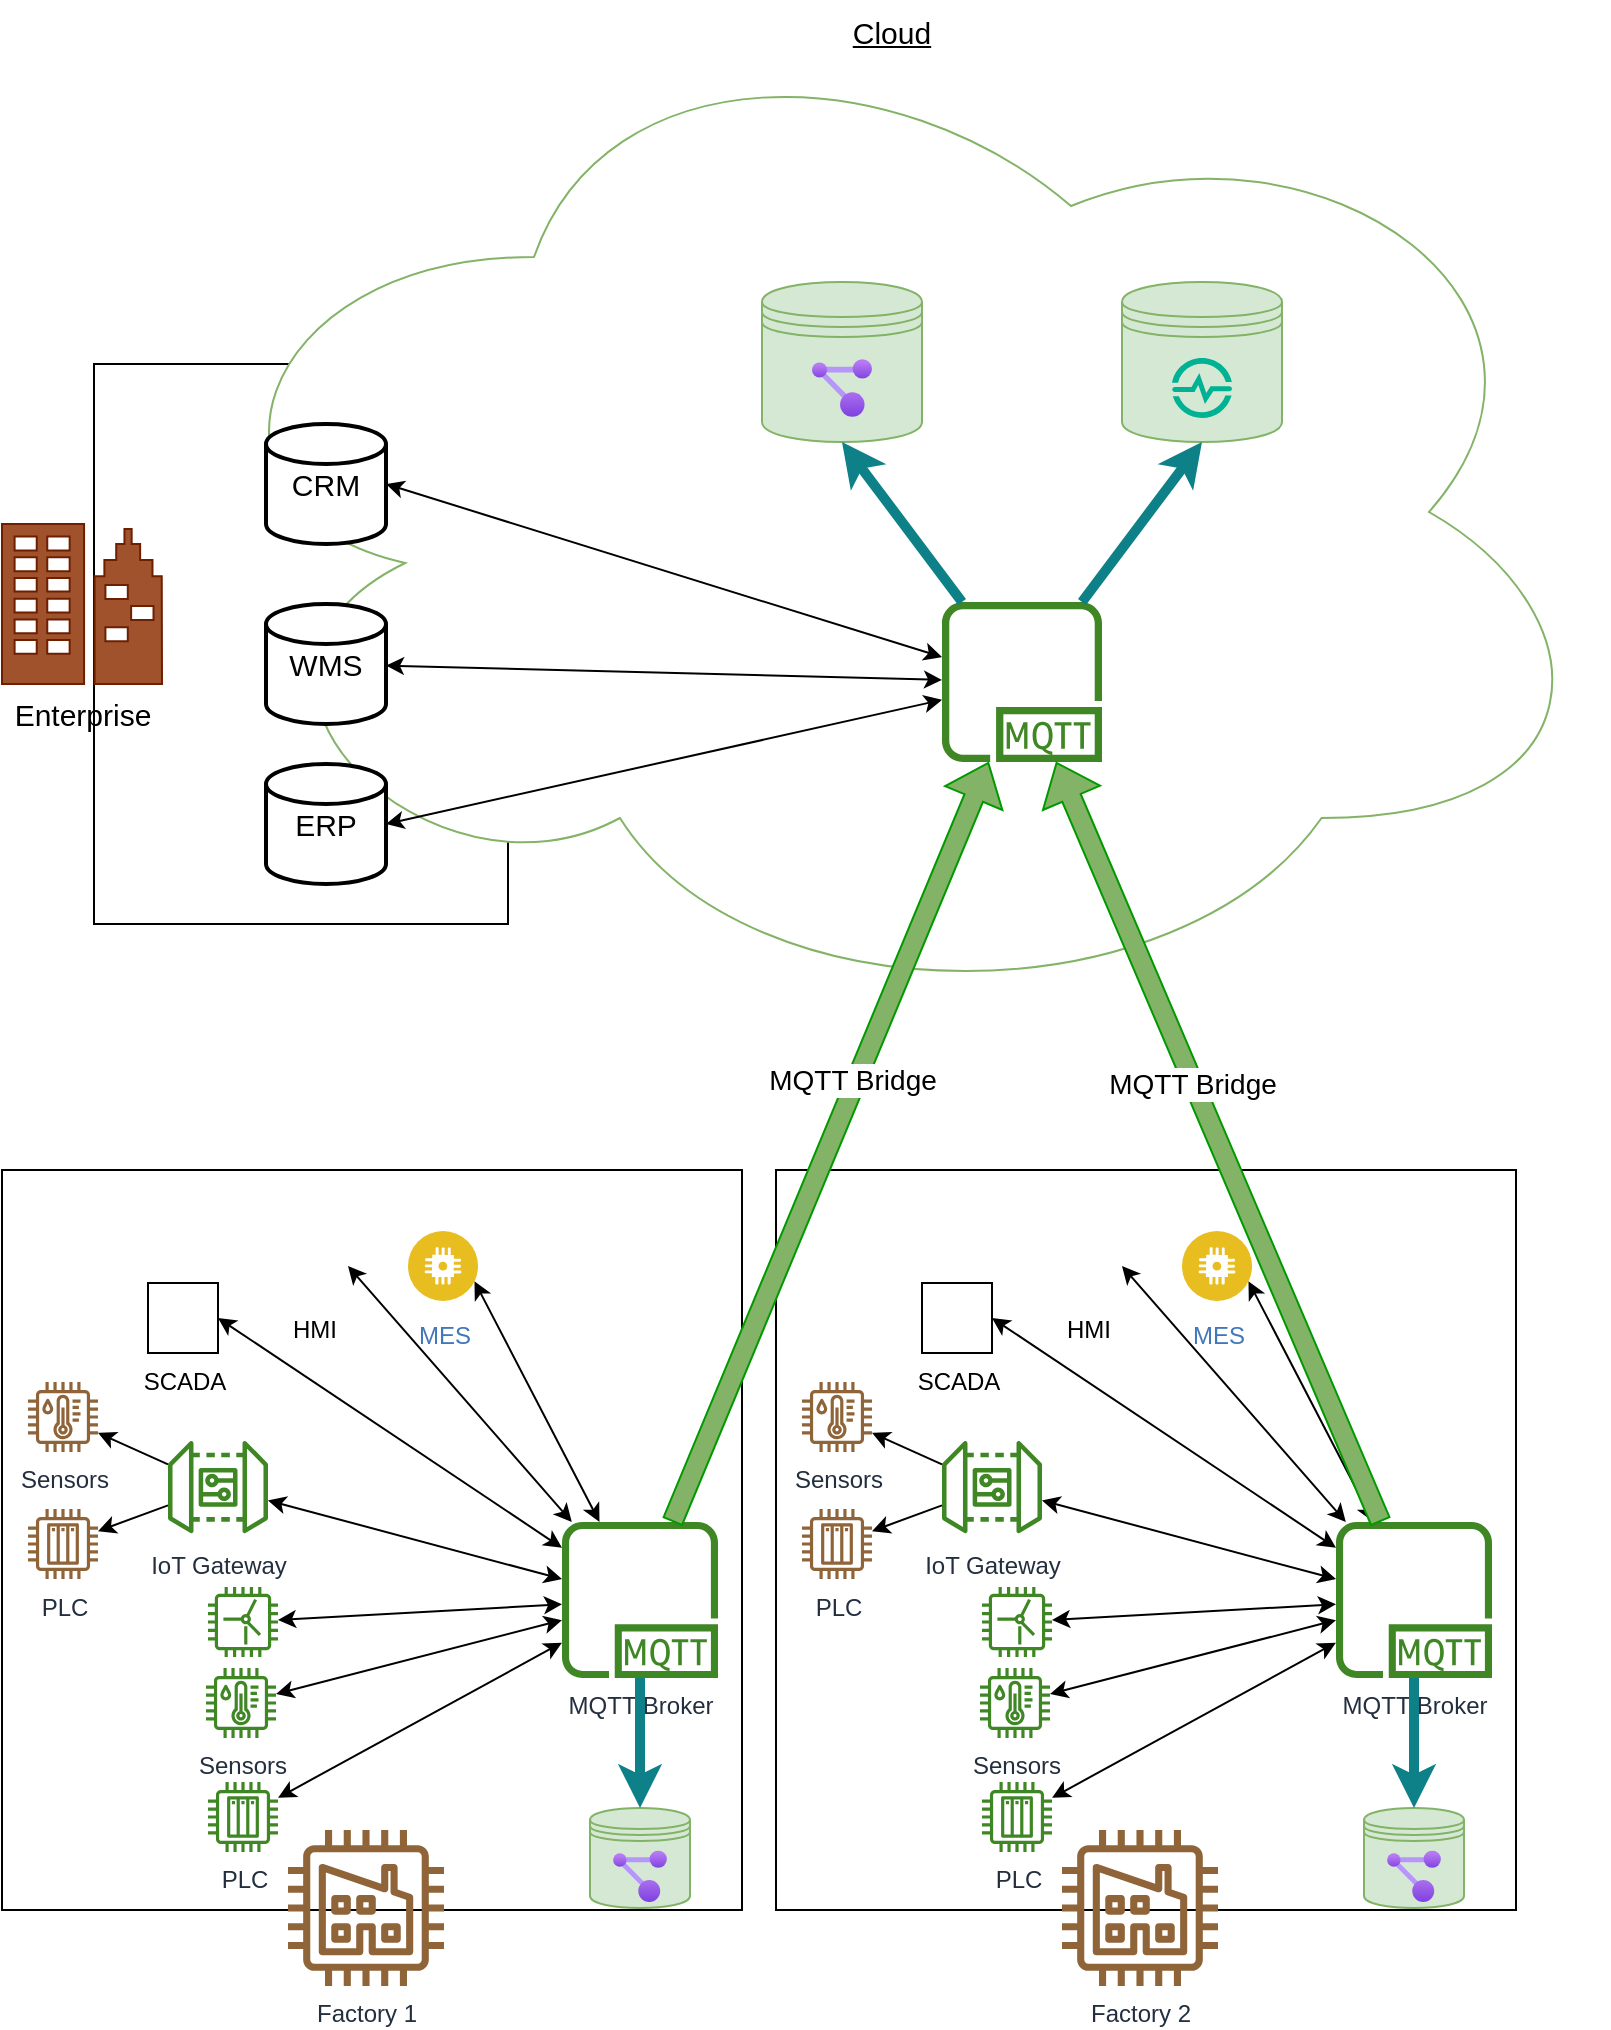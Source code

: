 <mxfile version="17.4.1" type="github">
  <diagram id="6-IwvoIAi5CxREMIh-6Z" name="Page-1">
    <mxGraphModel dx="3910" dy="2180" grid="1" gridSize="10" guides="1" tooltips="1" connect="1" arrows="1" fold="1" page="1" pageScale="1" pageWidth="827" pageHeight="1169" math="0" shadow="0">
      <root>
        <mxCell id="0" />
        <mxCell id="1" parent="0" />
        <mxCell id="7iNY9kYrvYGvYEZf-qSs-6" value="" style="whiteSpace=wrap;html=1;aspect=fixed;" parent="1" vertex="1">
          <mxGeometry x="17" y="674" width="370" height="370" as="geometry" />
        </mxCell>
        <mxCell id="7iNY9kYrvYGvYEZf-qSs-3" value="PLC" style="sketch=0;outlineConnect=0;fontColor=#232F3E;gradientColor=none;fillColor=#3F8624;strokeColor=none;dashed=0;verticalLabelPosition=bottom;verticalAlign=top;align=center;html=1;fontSize=12;fontStyle=0;aspect=fixed;pointerEvents=1;shape=mxgraph.aws4.iot_thing_plc;" parent="1" vertex="1">
          <mxGeometry x="120" y="980" width="35" height="35" as="geometry" />
        </mxCell>
        <mxCell id="7iNY9kYrvYGvYEZf-qSs-4" value="Sensors&lt;br&gt;" style="sketch=0;outlineConnect=0;fontColor=#232F3E;gradientColor=none;fillColor=#3F8624;strokeColor=none;dashed=0;verticalLabelPosition=bottom;verticalAlign=top;align=center;html=1;fontSize=12;fontStyle=0;aspect=fixed;pointerEvents=1;shape=mxgraph.aws4.iot_thing_temperature_humidity_sensor;" parent="1" vertex="1">
          <mxGeometry x="119" y="923" width="35" height="35" as="geometry" />
        </mxCell>
        <mxCell id="7iNY9kYrvYGvYEZf-qSs-5" value="Factory 1" style="sketch=0;outlineConnect=0;fontColor=#232F3E;gradientColor=none;fillColor=#8F6439;strokeColor=none;dashed=0;verticalLabelPosition=bottom;verticalAlign=top;align=center;html=1;fontSize=12;fontStyle=0;aspect=fixed;pointerEvents=1;shape=mxgraph.aws4.factory;" parent="1" vertex="1">
          <mxGeometry x="160" y="1004" width="78" height="78" as="geometry" />
        </mxCell>
        <mxCell id="7iNY9kYrvYGvYEZf-qSs-9" value="IoT Gateway" style="sketch=0;outlineConnect=0;fontColor=#232F3E;gradientColor=none;fillColor=#3F8624;strokeColor=none;dashed=0;verticalLabelPosition=bottom;verticalAlign=top;align=center;html=1;fontSize=12;fontStyle=0;aspect=fixed;pointerEvents=1;shape=mxgraph.aws4.iot_device_gateway;" parent="1" vertex="1">
          <mxGeometry x="100" y="807.5" width="50" height="50" as="geometry" />
        </mxCell>
        <mxCell id="7iNY9kYrvYGvYEZf-qSs-10" value="" style="sketch=0;outlineConnect=0;fontColor=#232F3E;gradientColor=none;fillColor=#3F8624;strokeColor=none;dashed=0;verticalLabelPosition=bottom;verticalAlign=top;align=center;html=1;fontSize=12;fontStyle=0;aspect=fixed;pointerEvents=1;shape=mxgraph.aws4.windfarm;" parent="1" vertex="1">
          <mxGeometry x="120" y="882.5" width="35" height="35" as="geometry" />
        </mxCell>
        <mxCell id="7iNY9kYrvYGvYEZf-qSs-11" value="PLC" style="sketch=0;outlineConnect=0;fontColor=#232F3E;gradientColor=none;fillColor=#8F6439;strokeColor=none;dashed=0;verticalLabelPosition=bottom;verticalAlign=top;align=center;html=1;fontSize=12;fontStyle=0;aspect=fixed;pointerEvents=1;shape=mxgraph.aws4.iot_thing_plc;" parent="1" vertex="1">
          <mxGeometry x="30" y="843.5" width="35" height="35" as="geometry" />
        </mxCell>
        <mxCell id="7iNY9kYrvYGvYEZf-qSs-12" value="Sensors&lt;br&gt;" style="sketch=0;outlineConnect=0;fontColor=#232F3E;gradientColor=none;fillColor=#8F6439;strokeColor=none;dashed=0;verticalLabelPosition=bottom;verticalAlign=top;align=center;html=1;fontSize=12;fontStyle=0;aspect=fixed;pointerEvents=1;shape=mxgraph.aws4.iot_thing_temperature_humidity_sensor;" parent="1" vertex="1">
          <mxGeometry x="30" y="780" width="35" height="35" as="geometry" />
        </mxCell>
        <mxCell id="7iNY9kYrvYGvYEZf-qSs-14" value="" style="endArrow=classic;startArrow=classic;html=1;rounded=0;" parent="1" source="7iNY9kYrvYGvYEZf-qSs-4" target="7iNY9kYrvYGvYEZf-qSs-1" edge="1">
          <mxGeometry width="50" height="50" relative="1" as="geometry">
            <mxPoint x="166" y="978" as="sourcePoint" />
            <mxPoint x="216" y="928" as="targetPoint" />
          </mxGeometry>
        </mxCell>
        <mxCell id="7iNY9kYrvYGvYEZf-qSs-15" value="" style="endArrow=classic;html=1;rounded=0;startArrow=classic;startFill=1;" parent="1" source="7iNY9kYrvYGvYEZf-qSs-1" target="7iNY9kYrvYGvYEZf-qSs-10" edge="1">
          <mxGeometry width="50" height="50" relative="1" as="geometry">
            <mxPoint x="366" y="940" as="sourcePoint" />
            <mxPoint x="416" y="890" as="targetPoint" />
          </mxGeometry>
        </mxCell>
        <mxCell id="7iNY9kYrvYGvYEZf-qSs-17" value="" style="endArrow=classic;html=1;rounded=0;" parent="1" source="7iNY9kYrvYGvYEZf-qSs-9" target="7iNY9kYrvYGvYEZf-qSs-11" edge="1">
          <mxGeometry width="50" height="50" relative="1" as="geometry">
            <mxPoint x="156" y="950" as="sourcePoint" />
            <mxPoint x="206" y="900" as="targetPoint" />
          </mxGeometry>
        </mxCell>
        <mxCell id="7iNY9kYrvYGvYEZf-qSs-18" value="" style="endArrow=classic;html=1;rounded=0;" parent="1" source="7iNY9kYrvYGvYEZf-qSs-9" target="7iNY9kYrvYGvYEZf-qSs-12" edge="1">
          <mxGeometry width="50" height="50" relative="1" as="geometry">
            <mxPoint x="170" y="791.084" as="sourcePoint" />
            <mxPoint x="81" y="812.741" as="targetPoint" />
          </mxGeometry>
        </mxCell>
        <mxCell id="7iNY9kYrvYGvYEZf-qSs-20" value="" style="endArrow=classic;html=1;rounded=0;startArrow=classic;startFill=1;" parent="1" source="7iNY9kYrvYGvYEZf-qSs-1" target="7iNY9kYrvYGvYEZf-qSs-9" edge="1">
          <mxGeometry width="50" height="50" relative="1" as="geometry">
            <mxPoint x="376" y="950" as="sourcePoint" />
            <mxPoint x="426" y="900" as="targetPoint" />
          </mxGeometry>
        </mxCell>
        <mxCell id="7iNY9kYrvYGvYEZf-qSs-21" value="" style="endArrow=classic;startArrow=classic;html=1;rounded=0;" parent="1" source="7iNY9kYrvYGvYEZf-qSs-3" target="7iNY9kYrvYGvYEZf-qSs-1" edge="1">
          <mxGeometry width="50" height="50" relative="1" as="geometry">
            <mxPoint x="81" y="953.863" as="sourcePoint" />
            <mxPoint x="306" y="907.105" as="targetPoint" />
          </mxGeometry>
        </mxCell>
        <mxCell id="7iNY9kYrvYGvYEZf-qSs-23" value="" style="group" parent="1" vertex="1" connectable="0">
          <mxGeometry x="297" y="850" width="78" height="193" as="geometry" />
        </mxCell>
        <mxCell id="7iNY9kYrvYGvYEZf-qSs-1" value="MQTT Broker" style="sketch=0;outlineConnect=0;fontColor=#232F3E;gradientColor=none;fillColor=#3F8624;strokeColor=none;dashed=0;verticalLabelPosition=bottom;verticalAlign=top;align=center;html=1;fontSize=12;fontStyle=0;aspect=fixed;pointerEvents=1;shape=mxgraph.aws4.mqtt_protocol;" parent="7iNY9kYrvYGvYEZf-qSs-23" vertex="1">
          <mxGeometry width="78" height="78" as="geometry" />
        </mxCell>
        <mxCell id="7iNY9kYrvYGvYEZf-qSs-8" value="" style="shape=datastore;whiteSpace=wrap;html=1;fillColor=#d5e8d4;strokeColor=#82b366;" parent="7iNY9kYrvYGvYEZf-qSs-23" vertex="1">
          <mxGeometry x="14" y="143" width="50" height="50" as="geometry" />
        </mxCell>
        <mxCell id="7iNY9kYrvYGvYEZf-qSs-7" value="" style="aspect=fixed;html=1;points=[];align=center;image;fontSize=12;image=img/lib/azure2/management_governance/Resource_Graph_Explorer.svg;imageBackground=none;" parent="7iNY9kYrvYGvYEZf-qSs-23" vertex="1">
          <mxGeometry x="25.5" y="164.21" width="27" height="25.79" as="geometry" />
        </mxCell>
        <mxCell id="7iNY9kYrvYGvYEZf-qSs-22" value="" style="endArrow=classic;html=1;rounded=0;entryX=0.5;entryY=0;entryDx=0;entryDy=0;fillColor=#b0e3e6;strokeColor=#0e8088;strokeWidth=5;" parent="7iNY9kYrvYGvYEZf-qSs-23" source="7iNY9kYrvYGvYEZf-qSs-1" target="7iNY9kYrvYGvYEZf-qSs-8" edge="1">
          <mxGeometry width="50" height="50" relative="1" as="geometry">
            <mxPoint x="270" y="470" as="sourcePoint" />
            <mxPoint x="320" y="420" as="targetPoint" />
          </mxGeometry>
        </mxCell>
        <mxCell id="7iNY9kYrvYGvYEZf-qSs-67" value="MES" style="aspect=fixed;perimeter=ellipsePerimeter;html=1;align=center;shadow=0;dashed=0;fontColor=#4277BB;labelBackgroundColor=#ffffff;fontSize=12;spacingTop=3;image;image=img/lib/ibm/applications/iot_application.svg;fillColor=#8F6439;" parent="1" vertex="1">
          <mxGeometry x="220" y="704.5" width="35" height="35" as="geometry" />
        </mxCell>
        <mxCell id="7iNY9kYrvYGvYEZf-qSs-68" value="HMI" style="shape=image;html=1;verticalAlign=top;verticalLabelPosition=bottom;labelBackgroundColor=#ffffff;imageAspect=0;aspect=fixed;image=https://cdn0.iconfinder.com/data/icons/apple-apps/100/Apple_Stock-128.png;fillColor=#8F6439;" parent="1" vertex="1">
          <mxGeometry x="155" y="704.5" width="35" height="35" as="geometry" />
        </mxCell>
        <mxCell id="7iNY9kYrvYGvYEZf-qSs-69" value="" style="endArrow=classic;html=1;rounded=0;startArrow=classic;startFill=1;entryX=1;entryY=0.5;entryDx=0;entryDy=0;" parent="1" source="7iNY9kYrvYGvYEZf-qSs-1" target="7iNY9kYrvYGvYEZf-qSs-68" edge="1">
          <mxGeometry width="50" height="50" relative="1" as="geometry">
            <mxPoint x="307" y="869.556" as="sourcePoint" />
            <mxPoint x="220" y="803.874" as="targetPoint" />
          </mxGeometry>
        </mxCell>
        <mxCell id="7iNY9kYrvYGvYEZf-qSs-70" value="" style="endArrow=classic;html=1;rounded=0;startArrow=classic;startFill=1;entryX=1;entryY=0.75;entryDx=0;entryDy=0;" parent="1" source="7iNY9kYrvYGvYEZf-qSs-1" target="7iNY9kYrvYGvYEZf-qSs-67" edge="1">
          <mxGeometry width="50" height="50" relative="1" as="geometry">
            <mxPoint x="330.285" y="860" as="sourcePoint" />
            <mxPoint x="284.551" y="746.5" as="targetPoint" />
          </mxGeometry>
        </mxCell>
        <mxCell id="7iNY9kYrvYGvYEZf-qSs-75" value="SCADA" style="shape=image;html=1;verticalAlign=top;verticalLabelPosition=bottom;labelBackgroundColor=#ffffff;imageAspect=0;aspect=fixed;image=https://cdn4.iconfinder.com/data/icons/essential-part-5/32/491-Control-128.png;fillColor=#8F6439;imageBackground=default;imageBorder=default;" parent="1" vertex="1">
          <mxGeometry x="90" y="730.5" width="35" height="35" as="geometry" />
        </mxCell>
        <mxCell id="7iNY9kYrvYGvYEZf-qSs-77" value="" style="endArrow=classic;html=1;rounded=0;startArrow=classic;startFill=1;entryX=1;entryY=0.5;entryDx=0;entryDy=0;" parent="1" source="7iNY9kYrvYGvYEZf-qSs-1" target="7iNY9kYrvYGvYEZf-qSs-75" edge="1">
          <mxGeometry width="50" height="50" relative="1" as="geometry">
            <mxPoint x="312.799" y="860" as="sourcePoint" />
            <mxPoint x="200" y="727.5" as="targetPoint" />
          </mxGeometry>
        </mxCell>
        <mxCell id="7iNY9kYrvYGvYEZf-qSs-79" value="" style="whiteSpace=wrap;html=1;aspect=fixed;" parent="1" vertex="1">
          <mxGeometry x="404" y="674" width="370" height="370" as="geometry" />
        </mxCell>
        <mxCell id="7iNY9kYrvYGvYEZf-qSs-80" value="PLC" style="sketch=0;outlineConnect=0;fontColor=#232F3E;gradientColor=none;fillColor=#3F8624;strokeColor=none;dashed=0;verticalLabelPosition=bottom;verticalAlign=top;align=center;html=1;fontSize=12;fontStyle=0;aspect=fixed;pointerEvents=1;shape=mxgraph.aws4.iot_thing_plc;" parent="1" vertex="1">
          <mxGeometry x="507" y="980" width="35" height="35" as="geometry" />
        </mxCell>
        <mxCell id="7iNY9kYrvYGvYEZf-qSs-81" value="Sensors&lt;br&gt;" style="sketch=0;outlineConnect=0;fontColor=#232F3E;gradientColor=none;fillColor=#3F8624;strokeColor=none;dashed=0;verticalLabelPosition=bottom;verticalAlign=top;align=center;html=1;fontSize=12;fontStyle=0;aspect=fixed;pointerEvents=1;shape=mxgraph.aws4.iot_thing_temperature_humidity_sensor;" parent="1" vertex="1">
          <mxGeometry x="506" y="923" width="35" height="35" as="geometry" />
        </mxCell>
        <mxCell id="7iNY9kYrvYGvYEZf-qSs-82" value="Factory 2" style="sketch=0;outlineConnect=0;fontColor=#232F3E;gradientColor=none;fillColor=#8F6439;strokeColor=none;dashed=0;verticalLabelPosition=bottom;verticalAlign=top;align=center;html=1;fontSize=12;fontStyle=0;aspect=fixed;pointerEvents=1;shape=mxgraph.aws4.factory;" parent="1" vertex="1">
          <mxGeometry x="547" y="1004" width="78" height="78" as="geometry" />
        </mxCell>
        <mxCell id="7iNY9kYrvYGvYEZf-qSs-83" value="IoT Gateway" style="sketch=0;outlineConnect=0;fontColor=#232F3E;gradientColor=none;fillColor=#3F8624;strokeColor=none;dashed=0;verticalLabelPosition=bottom;verticalAlign=top;align=center;html=1;fontSize=12;fontStyle=0;aspect=fixed;pointerEvents=1;shape=mxgraph.aws4.iot_device_gateway;" parent="1" vertex="1">
          <mxGeometry x="487" y="807.5" width="50" height="50" as="geometry" />
        </mxCell>
        <mxCell id="7iNY9kYrvYGvYEZf-qSs-84" value="" style="sketch=0;outlineConnect=0;fontColor=#232F3E;gradientColor=none;fillColor=#3F8624;strokeColor=none;dashed=0;verticalLabelPosition=bottom;verticalAlign=top;align=center;html=1;fontSize=12;fontStyle=0;aspect=fixed;pointerEvents=1;shape=mxgraph.aws4.windfarm;" parent="1" vertex="1">
          <mxGeometry x="507" y="882.5" width="35" height="35" as="geometry" />
        </mxCell>
        <mxCell id="7iNY9kYrvYGvYEZf-qSs-85" value="PLC" style="sketch=0;outlineConnect=0;fontColor=#232F3E;gradientColor=none;fillColor=#8F6439;strokeColor=none;dashed=0;verticalLabelPosition=bottom;verticalAlign=top;align=center;html=1;fontSize=12;fontStyle=0;aspect=fixed;pointerEvents=1;shape=mxgraph.aws4.iot_thing_plc;" parent="1" vertex="1">
          <mxGeometry x="417" y="843.5" width="35" height="35" as="geometry" />
        </mxCell>
        <mxCell id="7iNY9kYrvYGvYEZf-qSs-86" value="Sensors&lt;br&gt;" style="sketch=0;outlineConnect=0;fontColor=#232F3E;gradientColor=none;fillColor=#8F6439;strokeColor=none;dashed=0;verticalLabelPosition=bottom;verticalAlign=top;align=center;html=1;fontSize=12;fontStyle=0;aspect=fixed;pointerEvents=1;shape=mxgraph.aws4.iot_thing_temperature_humidity_sensor;" parent="1" vertex="1">
          <mxGeometry x="417" y="780" width="35" height="35" as="geometry" />
        </mxCell>
        <mxCell id="7iNY9kYrvYGvYEZf-qSs-87" value="" style="endArrow=classic;startArrow=classic;html=1;rounded=0;" parent="1" source="7iNY9kYrvYGvYEZf-qSs-81" target="7iNY9kYrvYGvYEZf-qSs-94" edge="1">
          <mxGeometry width="50" height="50" relative="1" as="geometry">
            <mxPoint x="553" y="978" as="sourcePoint" />
            <mxPoint x="603" y="928" as="targetPoint" />
          </mxGeometry>
        </mxCell>
        <mxCell id="7iNY9kYrvYGvYEZf-qSs-88" value="" style="endArrow=classic;html=1;rounded=0;startArrow=classic;startFill=1;" parent="1" source="7iNY9kYrvYGvYEZf-qSs-94" target="7iNY9kYrvYGvYEZf-qSs-84" edge="1">
          <mxGeometry width="50" height="50" relative="1" as="geometry">
            <mxPoint x="753" y="940" as="sourcePoint" />
            <mxPoint x="803" y="890" as="targetPoint" />
          </mxGeometry>
        </mxCell>
        <mxCell id="7iNY9kYrvYGvYEZf-qSs-89" value="" style="endArrow=classic;html=1;rounded=0;" parent="1" source="7iNY9kYrvYGvYEZf-qSs-83" target="7iNY9kYrvYGvYEZf-qSs-85" edge="1">
          <mxGeometry width="50" height="50" relative="1" as="geometry">
            <mxPoint x="543" y="950" as="sourcePoint" />
            <mxPoint x="593" y="900" as="targetPoint" />
          </mxGeometry>
        </mxCell>
        <mxCell id="7iNY9kYrvYGvYEZf-qSs-90" value="" style="endArrow=classic;html=1;rounded=0;" parent="1" source="7iNY9kYrvYGvYEZf-qSs-83" target="7iNY9kYrvYGvYEZf-qSs-86" edge="1">
          <mxGeometry width="50" height="50" relative="1" as="geometry">
            <mxPoint x="557" y="791.084" as="sourcePoint" />
            <mxPoint x="468" y="812.741" as="targetPoint" />
          </mxGeometry>
        </mxCell>
        <mxCell id="7iNY9kYrvYGvYEZf-qSs-91" value="" style="endArrow=classic;html=1;rounded=0;startArrow=classic;startFill=1;" parent="1" source="7iNY9kYrvYGvYEZf-qSs-94" target="7iNY9kYrvYGvYEZf-qSs-83" edge="1">
          <mxGeometry width="50" height="50" relative="1" as="geometry">
            <mxPoint x="763" y="950" as="sourcePoint" />
            <mxPoint x="813" y="900" as="targetPoint" />
          </mxGeometry>
        </mxCell>
        <mxCell id="7iNY9kYrvYGvYEZf-qSs-92" value="" style="endArrow=classic;startArrow=classic;html=1;rounded=0;" parent="1" source="7iNY9kYrvYGvYEZf-qSs-80" target="7iNY9kYrvYGvYEZf-qSs-94" edge="1">
          <mxGeometry width="50" height="50" relative="1" as="geometry">
            <mxPoint x="468" y="953.863" as="sourcePoint" />
            <mxPoint x="693" y="907.105" as="targetPoint" />
          </mxGeometry>
        </mxCell>
        <mxCell id="7iNY9kYrvYGvYEZf-qSs-93" value="" style="group" parent="1" vertex="1" connectable="0">
          <mxGeometry x="684" y="850" width="78" height="193" as="geometry" />
        </mxCell>
        <mxCell id="7iNY9kYrvYGvYEZf-qSs-94" value="MQTT Broker" style="sketch=0;outlineConnect=0;fontColor=#232F3E;gradientColor=none;fillColor=#3F8624;strokeColor=none;dashed=0;verticalLabelPosition=bottom;verticalAlign=top;align=center;html=1;fontSize=12;fontStyle=0;aspect=fixed;pointerEvents=1;shape=mxgraph.aws4.mqtt_protocol;" parent="7iNY9kYrvYGvYEZf-qSs-93" vertex="1">
          <mxGeometry width="78" height="78" as="geometry" />
        </mxCell>
        <mxCell id="7iNY9kYrvYGvYEZf-qSs-95" value="" style="shape=datastore;whiteSpace=wrap;html=1;fillColor=#d5e8d4;strokeColor=#82b366;" parent="7iNY9kYrvYGvYEZf-qSs-93" vertex="1">
          <mxGeometry x="14" y="143" width="50" height="50" as="geometry" />
        </mxCell>
        <mxCell id="7iNY9kYrvYGvYEZf-qSs-96" value="" style="aspect=fixed;html=1;points=[];align=center;image;fontSize=12;image=img/lib/azure2/management_governance/Resource_Graph_Explorer.svg;imageBackground=none;" parent="7iNY9kYrvYGvYEZf-qSs-93" vertex="1">
          <mxGeometry x="25.5" y="164.21" width="27" height="25.79" as="geometry" />
        </mxCell>
        <mxCell id="7iNY9kYrvYGvYEZf-qSs-97" value="" style="endArrow=classic;html=1;rounded=0;entryX=0.5;entryY=0;entryDx=0;entryDy=0;fillColor=#b0e3e6;strokeColor=#0e8088;strokeWidth=5;" parent="7iNY9kYrvYGvYEZf-qSs-93" source="7iNY9kYrvYGvYEZf-qSs-94" target="7iNY9kYrvYGvYEZf-qSs-95" edge="1">
          <mxGeometry width="50" height="50" relative="1" as="geometry">
            <mxPoint x="270" y="470" as="sourcePoint" />
            <mxPoint x="320" y="420" as="targetPoint" />
          </mxGeometry>
        </mxCell>
        <mxCell id="7iNY9kYrvYGvYEZf-qSs-98" value="MES" style="aspect=fixed;perimeter=ellipsePerimeter;html=1;align=center;shadow=0;dashed=0;fontColor=#4277BB;labelBackgroundColor=#ffffff;fontSize=12;spacingTop=3;image;image=img/lib/ibm/applications/iot_application.svg;fillColor=#8F6439;" parent="1" vertex="1">
          <mxGeometry x="607" y="704.5" width="35" height="35" as="geometry" />
        </mxCell>
        <mxCell id="7iNY9kYrvYGvYEZf-qSs-99" value="HMI" style="shape=image;html=1;verticalAlign=top;verticalLabelPosition=bottom;labelBackgroundColor=#ffffff;imageAspect=0;aspect=fixed;image=https://cdn0.iconfinder.com/data/icons/apple-apps/100/Apple_Stock-128.png;fillColor=#8F6439;" parent="1" vertex="1">
          <mxGeometry x="542" y="704.5" width="35" height="35" as="geometry" />
        </mxCell>
        <mxCell id="7iNY9kYrvYGvYEZf-qSs-100" value="" style="endArrow=classic;html=1;rounded=0;startArrow=classic;startFill=1;entryX=1;entryY=0.5;entryDx=0;entryDy=0;" parent="1" source="7iNY9kYrvYGvYEZf-qSs-94" target="7iNY9kYrvYGvYEZf-qSs-99" edge="1">
          <mxGeometry width="50" height="50" relative="1" as="geometry">
            <mxPoint x="694" y="869.556" as="sourcePoint" />
            <mxPoint x="607" y="803.874" as="targetPoint" />
          </mxGeometry>
        </mxCell>
        <mxCell id="7iNY9kYrvYGvYEZf-qSs-101" value="" style="endArrow=classic;html=1;rounded=0;startArrow=classic;startFill=1;entryX=1;entryY=0.75;entryDx=0;entryDy=0;" parent="1" source="7iNY9kYrvYGvYEZf-qSs-94" target="7iNY9kYrvYGvYEZf-qSs-98" edge="1">
          <mxGeometry width="50" height="50" relative="1" as="geometry">
            <mxPoint x="717.285" y="860" as="sourcePoint" />
            <mxPoint x="671.551" y="746.5" as="targetPoint" />
          </mxGeometry>
        </mxCell>
        <mxCell id="7iNY9kYrvYGvYEZf-qSs-102" value="SCADA" style="shape=image;html=1;verticalAlign=top;verticalLabelPosition=bottom;labelBackgroundColor=#ffffff;imageAspect=0;aspect=fixed;image=https://cdn4.iconfinder.com/data/icons/essential-part-5/32/491-Control-128.png;fillColor=#8F6439;imageBackground=default;imageBorder=default;" parent="1" vertex="1">
          <mxGeometry x="477" y="730.5" width="35" height="35" as="geometry" />
        </mxCell>
        <mxCell id="7iNY9kYrvYGvYEZf-qSs-103" value="" style="endArrow=classic;html=1;rounded=0;startArrow=classic;startFill=1;entryX=1;entryY=0.5;entryDx=0;entryDy=0;" parent="1" source="7iNY9kYrvYGvYEZf-qSs-94" target="7iNY9kYrvYGvYEZf-qSs-102" edge="1">
          <mxGeometry width="50" height="50" relative="1" as="geometry">
            <mxPoint x="699.799" y="860" as="sourcePoint" />
            <mxPoint x="587" y="727.5" as="targetPoint" />
          </mxGeometry>
        </mxCell>
        <mxCell id="NwEzKCAPOVp2HRH8iraB-2" value="" style="whiteSpace=wrap;html=1;" vertex="1" parent="1">
          <mxGeometry x="63" y="271" width="207" height="280" as="geometry" />
        </mxCell>
        <mxCell id="NwEzKCAPOVp2HRH8iraB-1" value="&lt;font color=&quot;#000000&quot; style=&quot;font-size: 15px&quot;&gt;Enterprise&lt;/font&gt;" style="verticalLabelPosition=bottom;html=1;verticalAlign=top;align=center;strokeColor=#6D1F00;fillColor=#a0522d;shape=mxgraph.azure.enterprise;pointerEvents=1;fontColor=#ffffff;" vertex="1" parent="1">
          <mxGeometry x="17" y="351" width="80" height="80" as="geometry" />
        </mxCell>
        <mxCell id="NwEzKCAPOVp2HRH8iraB-6" value="&lt;u&gt;&lt;font style=&quot;font-size: 15px&quot;&gt;Cloud&lt;/font&gt;&lt;/u&gt;" style="ellipse;shape=cloud;whiteSpace=wrap;html=1;fontSize=15;fontColor=#000000;strokeColor=#82B366;verticalAlign=top;" vertex="1" parent="1">
          <mxGeometry x="104" y="90" width="716" height="510" as="geometry" />
        </mxCell>
        <mxCell id="NwEzKCAPOVp2HRH8iraB-3" value="CRM" style="strokeWidth=2;html=1;shape=mxgraph.flowchart.database;whiteSpace=wrap;fontSize=15;fontColor=#000000;" vertex="1" parent="1">
          <mxGeometry x="149" y="301" width="60" height="60" as="geometry" />
        </mxCell>
        <mxCell id="NwEzKCAPOVp2HRH8iraB-4" value="WMS" style="strokeWidth=2;html=1;shape=mxgraph.flowchart.database;whiteSpace=wrap;fontSize=15;fontColor=#000000;" vertex="1" parent="1">
          <mxGeometry x="149" y="391" width="60" height="60" as="geometry" />
        </mxCell>
        <mxCell id="NwEzKCAPOVp2HRH8iraB-5" value="ERP" style="strokeWidth=2;html=1;shape=mxgraph.flowchart.database;whiteSpace=wrap;fontSize=15;fontColor=#000000;" vertex="1" parent="1">
          <mxGeometry x="149" y="471" width="60" height="60" as="geometry" />
        </mxCell>
        <mxCell id="7iNY9kYrvYGvYEZf-qSs-2" value="" style="sketch=0;outlineConnect=0;fontColor=#232F3E;gradientColor=none;fillColor=#3F8624;strokeColor=none;dashed=0;verticalLabelPosition=bottom;verticalAlign=top;align=center;html=1;fontSize=12;fontStyle=0;aspect=fixed;pointerEvents=1;shape=mxgraph.aws4.mqtt_protocol;" parent="1" vertex="1">
          <mxGeometry x="487" y="390" width="80" height="80" as="geometry" />
        </mxCell>
        <mxCell id="NwEzKCAPOVp2HRH8iraB-19" value="" style="group" vertex="1" connectable="0" parent="1">
          <mxGeometry x="397" y="230" width="80" height="80" as="geometry" />
        </mxCell>
        <mxCell id="NwEzKCAPOVp2HRH8iraB-27" value="" style="group" vertex="1" connectable="0" parent="NwEzKCAPOVp2HRH8iraB-19">
          <mxGeometry width="80" height="80" as="geometry" />
        </mxCell>
        <mxCell id="NwEzKCAPOVp2HRH8iraB-12" value="" style="shape=datastore;whiteSpace=wrap;html=1;fillColor=#d5e8d4;strokeColor=#82b366;" vertex="1" parent="NwEzKCAPOVp2HRH8iraB-27">
          <mxGeometry width="80" height="80" as="geometry" />
        </mxCell>
        <mxCell id="NwEzKCAPOVp2HRH8iraB-13" value="" style="html=1;points=[];align=center;image;fontSize=12;image=img/lib/azure2/management_governance/Resource_Graph_Explorer.svg;imageBackground=none;aspect=fixed;" vertex="1" parent="NwEzKCAPOVp2HRH8iraB-27">
          <mxGeometry x="25" y="38" width="30" height="30" as="geometry" />
        </mxCell>
        <mxCell id="NwEzKCAPOVp2HRH8iraB-20" value="" style="shape=flexArrow;endArrow=classic;html=1;rounded=0;fontSize=15;fontColor=#000000;fillColor=#82B366;strokeColor=#009900;" edge="1" parent="1" source="7iNY9kYrvYGvYEZf-qSs-1" target="7iNY9kYrvYGvYEZf-qSs-2">
          <mxGeometry width="50" height="50" relative="1" as="geometry">
            <mxPoint x="442" y="520" as="sourcePoint" />
            <mxPoint x="492" y="470" as="targetPoint" />
          </mxGeometry>
        </mxCell>
        <mxCell id="NwEzKCAPOVp2HRH8iraB-23" value="MQTT Bridge" style="edgeLabel;html=1;align=center;verticalAlign=middle;resizable=0;points=[];fontSize=14;fontColor=#000000;" vertex="1" connectable="0" parent="NwEzKCAPOVp2HRH8iraB-20">
          <mxGeometry x="0.161" y="2" relative="1" as="geometry">
            <mxPoint as="offset" />
          </mxGeometry>
        </mxCell>
        <mxCell id="NwEzKCAPOVp2HRH8iraB-21" value="" style="shape=flexArrow;endArrow=classic;html=1;rounded=0;fontSize=15;fontColor=#000000;fillColor=#82B366;strokeColor=#009900;" edge="1" parent="1" source="7iNY9kYrvYGvYEZf-qSs-94" target="7iNY9kYrvYGvYEZf-qSs-2">
          <mxGeometry width="50" height="50" relative="1" as="geometry">
            <mxPoint x="362.229" y="860" as="sourcePoint" />
            <mxPoint x="520.355" y="480" as="targetPoint" />
          </mxGeometry>
        </mxCell>
        <mxCell id="NwEzKCAPOVp2HRH8iraB-22" value="MQTT Bridge" style="edgeLabel;html=1;align=center;verticalAlign=middle;resizable=0;points=[];fontSize=14;fontColor=#000000;" vertex="1" connectable="0" parent="NwEzKCAPOVp2HRH8iraB-21">
          <mxGeometry x="0.158" y="1" relative="1" as="geometry">
            <mxPoint as="offset" />
          </mxGeometry>
        </mxCell>
        <mxCell id="NwEzKCAPOVp2HRH8iraB-24" value="" style="endArrow=classic;html=1;rounded=0;startArrow=classic;startFill=1;entryX=1;entryY=0.5;entryDx=0;entryDy=0;entryPerimeter=0;" edge="1" parent="1" source="7iNY9kYrvYGvYEZf-qSs-2" target="NwEzKCAPOVp2HRH8iraB-5">
          <mxGeometry width="50" height="50" relative="1" as="geometry">
            <mxPoint x="359.476" y="630.48" as="sourcePoint" />
            <mxPoint x="297.0" y="510.004" as="targetPoint" />
          </mxGeometry>
        </mxCell>
        <mxCell id="NwEzKCAPOVp2HRH8iraB-25" value="" style="endArrow=classic;html=1;rounded=0;startArrow=classic;startFill=1;" edge="1" parent="1" source="7iNY9kYrvYGvYEZf-qSs-2" target="NwEzKCAPOVp2HRH8iraB-4">
          <mxGeometry width="50" height="50" relative="1" as="geometry">
            <mxPoint x="497" y="441.258" as="sourcePoint" />
            <mxPoint x="219" y="450" as="targetPoint" />
          </mxGeometry>
        </mxCell>
        <mxCell id="NwEzKCAPOVp2HRH8iraB-26" value="" style="endArrow=classic;html=1;rounded=0;startArrow=classic;startFill=1;entryX=1;entryY=0.5;entryDx=0;entryDy=0;entryPerimeter=0;" edge="1" parent="1" source="7iNY9kYrvYGvYEZf-qSs-2" target="NwEzKCAPOVp2HRH8iraB-3">
          <mxGeometry width="50" height="50" relative="1" as="geometry">
            <mxPoint x="497" y="431.954" as="sourcePoint" />
            <mxPoint x="219" y="376.034" as="targetPoint" />
          </mxGeometry>
        </mxCell>
        <mxCell id="NwEzKCAPOVp2HRH8iraB-28" value="" style="group" vertex="1" connectable="0" parent="1">
          <mxGeometry x="577" y="230" width="80" height="80" as="geometry" />
        </mxCell>
        <mxCell id="NwEzKCAPOVp2HRH8iraB-15" value="" style="shape=datastore;whiteSpace=wrap;html=1;fillColor=#d5e8d4;strokeColor=#82b366;" vertex="1" parent="NwEzKCAPOVp2HRH8iraB-28">
          <mxGeometry width="80" height="80" as="geometry" />
        </mxCell>
        <mxCell id="NwEzKCAPOVp2HRH8iraB-7" value="" style="sketch=0;html=1;points=[];align=center;image;fontSize=12;image=img/lib/mscae/Time_Series_Insights_environments.svg;fontColor=#000000;strokeColor=#82B366;aspect=fixed;" vertex="1" parent="NwEzKCAPOVp2HRH8iraB-28">
          <mxGeometry x="25" y="38" width="30" height="30" as="geometry" />
        </mxCell>
        <mxCell id="NwEzKCAPOVp2HRH8iraB-30" value="" style="endArrow=classic;html=1;rounded=0;entryX=0.5;entryY=1;entryDx=0;entryDy=0;strokeWidth=5;fillColor=#b0e3e6;strokeColor=#0e8088;" edge="1" parent="1" source="7iNY9kYrvYGvYEZf-qSs-2" target="NwEzKCAPOVp2HRH8iraB-15">
          <mxGeometry width="50" height="50" relative="1" as="geometry">
            <mxPoint x="890.0" y="609" as="sourcePoint" />
            <mxPoint x="890.0" y="674" as="targetPoint" />
          </mxGeometry>
        </mxCell>
        <mxCell id="NwEzKCAPOVp2HRH8iraB-31" value="" style="endArrow=classic;html=1;rounded=0;entryX=0.5;entryY=1;entryDx=0;entryDy=0;strokeWidth=5;fillColor=#b0e3e6;strokeColor=#0e8088;" edge="1" parent="1" source="7iNY9kYrvYGvYEZf-qSs-2" target="NwEzKCAPOVp2HRH8iraB-12">
          <mxGeometry width="50" height="50" relative="1" as="geometry">
            <mxPoint x="567" y="400" as="sourcePoint" />
            <mxPoint x="627" y="320" as="targetPoint" />
          </mxGeometry>
        </mxCell>
      </root>
    </mxGraphModel>
  </diagram>
</mxfile>
